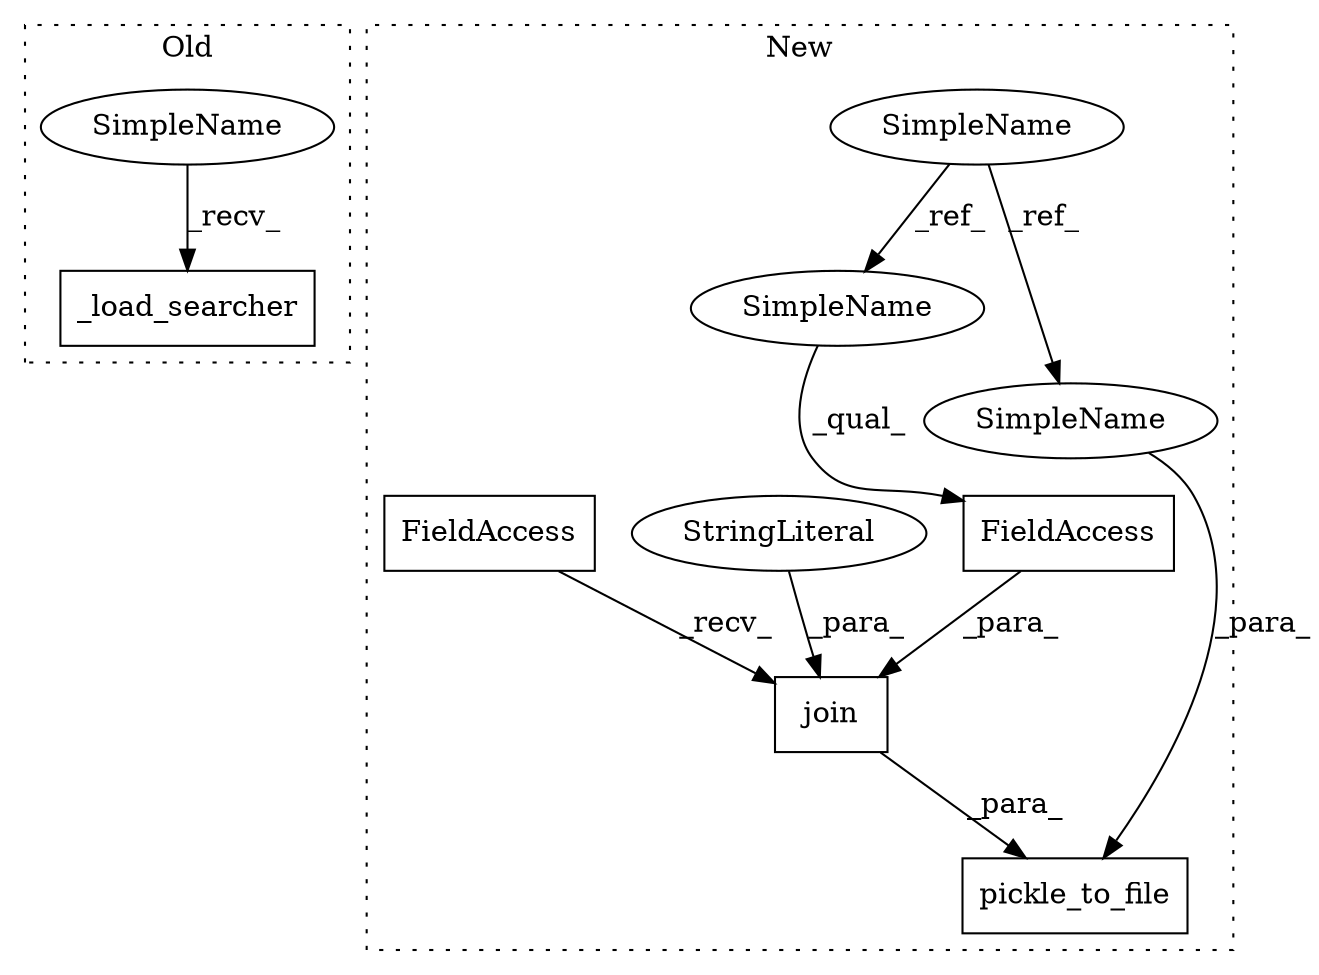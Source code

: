 digraph G {
subgraph cluster0 {
1 [label="_load_searcher" a="32" s="2252" l="16" shape="box"];
10 [label="SimpleName" a="42" s="2247" l="4" shape="ellipse"];
label = "Old";
style="dotted";
}
subgraph cluster1 {
2 [label="pickle_to_file" a="32" s="2587,2639" l="15,1" shape="box"];
3 [label="SimpleName" a="42" s="2038" l="4" shape="ellipse"];
4 [label="FieldAccess" a="22" s="2620" l="9" shape="box"];
5 [label="join" a="32" s="2615,2638" l="5,1" shape="box"];
6 [label="FieldAccess" a="22" s="2607" l="7" shape="box"];
7 [label="StringLiteral" a="45" s="2630" l="8" shape="ellipse"];
8 [label="SimpleName" a="42" s="2602" l="4" shape="ellipse"];
9 [label="SimpleName" a="42" s="2620" l="4" shape="ellipse"];
label = "New";
style="dotted";
}
3 -> 9 [label="_ref_"];
3 -> 8 [label="_ref_"];
4 -> 5 [label="_para_"];
5 -> 2 [label="_para_"];
6 -> 5 [label="_recv_"];
7 -> 5 [label="_para_"];
8 -> 2 [label="_para_"];
9 -> 4 [label="_qual_"];
10 -> 1 [label="_recv_"];
}